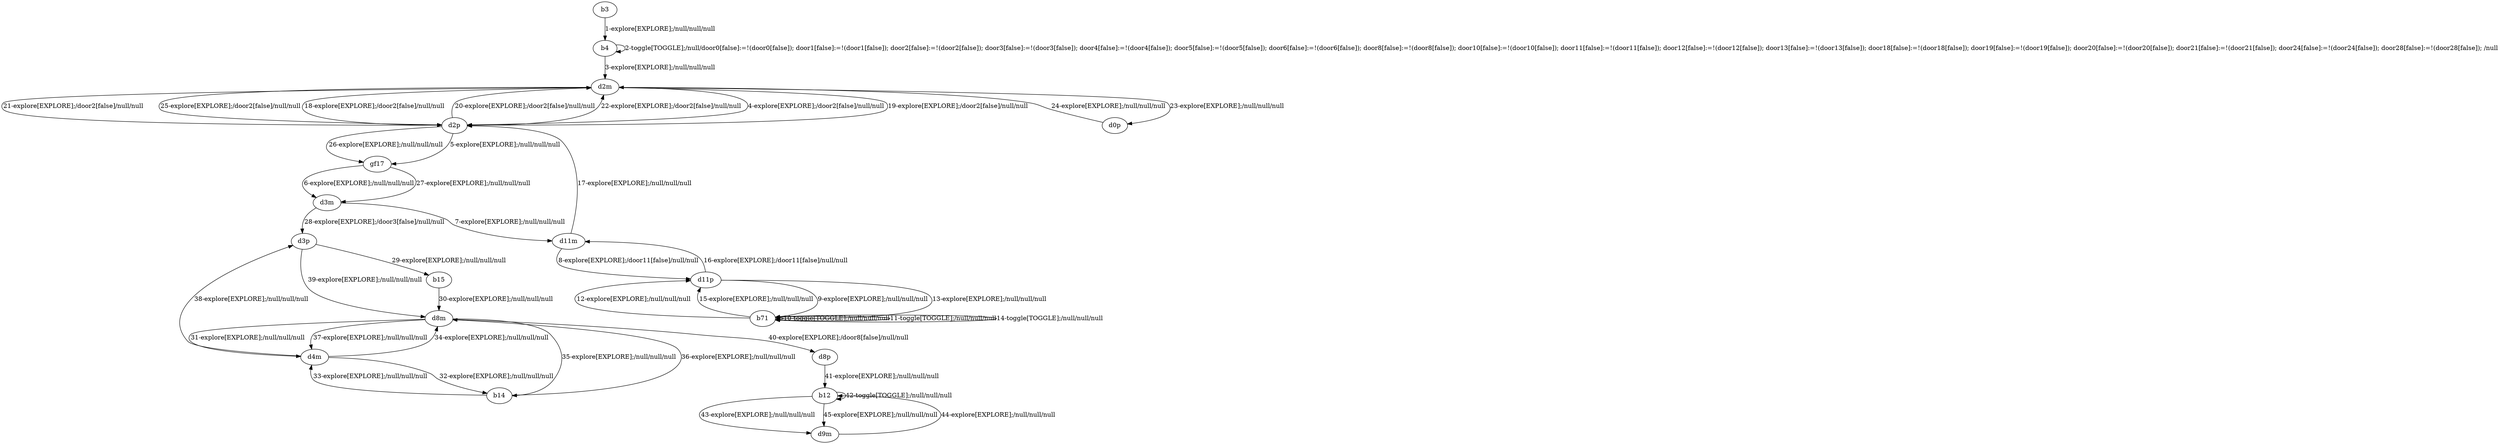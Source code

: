 # Total number of goals covered by this test: 1
# b71 --> b71

digraph g {
"b3" -> "b4" [label = "1-explore[EXPLORE];/null/null/null"];
"b4" -> "b4" [label = "2-toggle[TOGGLE];/null/door0[false]:=!(door0[false]); door1[false]:=!(door1[false]); door2[false]:=!(door2[false]); door3[false]:=!(door3[false]); door4[false]:=!(door4[false]); door5[false]:=!(door5[false]); door6[false]:=!(door6[false]); door8[false]:=!(door8[false]); door10[false]:=!(door10[false]); door11[false]:=!(door11[false]); door12[false]:=!(door12[false]); door13[false]:=!(door13[false]); door18[false]:=!(door18[false]); door19[false]:=!(door19[false]); door20[false]:=!(door20[false]); door21[false]:=!(door21[false]); door24[false]:=!(door24[false]); door28[false]:=!(door28[false]); /null"];
"b4" -> "d2m" [label = "3-explore[EXPLORE];/null/null/null"];
"d2m" -> "d2p" [label = "4-explore[EXPLORE];/door2[false]/null/null"];
"d2p" -> "gf17" [label = "5-explore[EXPLORE];/null/null/null"];
"gf17" -> "d3m" [label = "6-explore[EXPLORE];/null/null/null"];
"d3m" -> "d11m" [label = "7-explore[EXPLORE];/null/null/null"];
"d11m" -> "d11p" [label = "8-explore[EXPLORE];/door11[false]/null/null"];
"d11p" -> "b71" [label = "9-explore[EXPLORE];/null/null/null"];
"b71" -> "b71" [label = "10-toggle[TOGGLE];/null/null/null"];
"b71" -> "b71" [label = "11-toggle[TOGGLE];/null/null/null"];
"b71" -> "d11p" [label = "12-explore[EXPLORE];/null/null/null"];
"d11p" -> "b71" [label = "13-explore[EXPLORE];/null/null/null"];
"b71" -> "b71" [label = "14-toggle[TOGGLE];/null/null/null"];
"b71" -> "d11p" [label = "15-explore[EXPLORE];/null/null/null"];
"d11p" -> "d11m" [label = "16-explore[EXPLORE];/door11[false]/null/null"];
"d11m" -> "d2p" [label = "17-explore[EXPLORE];/null/null/null"];
"d2p" -> "d2m" [label = "18-explore[EXPLORE];/door2[false]/null/null"];
"d2m" -> "d2p" [label = "19-explore[EXPLORE];/door2[false]/null/null"];
"d2p" -> "d2m" [label = "20-explore[EXPLORE];/door2[false]/null/null"];
"d2m" -> "d2p" [label = "21-explore[EXPLORE];/door2[false]/null/null"];
"d2p" -> "d2m" [label = "22-explore[EXPLORE];/door2[false]/null/null"];
"d2m" -> "d0p" [label = "23-explore[EXPLORE];/null/null/null"];
"d0p" -> "d2m" [label = "24-explore[EXPLORE];/null/null/null"];
"d2m" -> "d2p" [label = "25-explore[EXPLORE];/door2[false]/null/null"];
"d2p" -> "gf17" [label = "26-explore[EXPLORE];/null/null/null"];
"gf17" -> "d3m" [label = "27-explore[EXPLORE];/null/null/null"];
"d3m" -> "d3p" [label = "28-explore[EXPLORE];/door3[false]/null/null"];
"d3p" -> "b15" [label = "29-explore[EXPLORE];/null/null/null"];
"b15" -> "d8m" [label = "30-explore[EXPLORE];/null/null/null"];
"d8m" -> "d4m" [label = "31-explore[EXPLORE];/null/null/null"];
"d4m" -> "b14" [label = "32-explore[EXPLORE];/null/null/null"];
"b14" -> "d4m" [label = "33-explore[EXPLORE];/null/null/null"];
"d4m" -> "d8m" [label = "34-explore[EXPLORE];/null/null/null"];
"d8m" -> "b14" [label = "35-explore[EXPLORE];/null/null/null"];
"b14" -> "d8m" [label = "36-explore[EXPLORE];/null/null/null"];
"d8m" -> "d4m" [label = "37-explore[EXPLORE];/null/null/null"];
"d4m" -> "d3p" [label = "38-explore[EXPLORE];/null/null/null"];
"d3p" -> "d8m" [label = "39-explore[EXPLORE];/null/null/null"];
"d8m" -> "d8p" [label = "40-explore[EXPLORE];/door8[false]/null/null"];
"d8p" -> "b12" [label = "41-explore[EXPLORE];/null/null/null"];
"b12" -> "b12" [label = "42-toggle[TOGGLE];/null/null/null"];
"b12" -> "d9m" [label = "43-explore[EXPLORE];/null/null/null"];
"d9m" -> "b12" [label = "44-explore[EXPLORE];/null/null/null"];
"b12" -> "d9m" [label = "45-explore[EXPLORE];/null/null/null"];
}